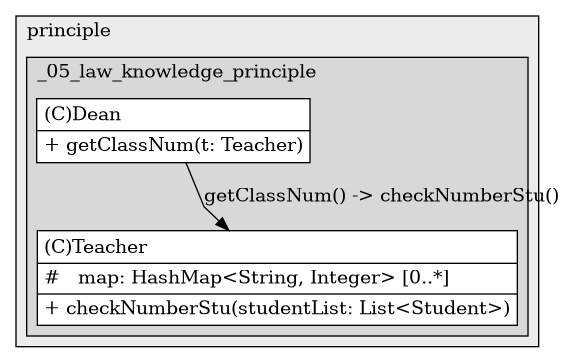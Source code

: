 @startuml

/' diagram meta data start
config=StructureConfiguration;
{
  "projectClassification": {
    "searchMode": "OpenProject", // OpenProject, AllProjects
    "includedProjects": "",
    "pathEndKeywords": "*.impl",
    "isClientPath": "",
    "isClientName": "",
    "isTestPath": "",
    "isTestName": "",
    "isMappingPath": "",
    "isMappingName": "",
    "isDataAccessPath": "",
    "isDataAccessName": "",
    "isDataStructurePath": "",
    "isDataStructureName": "",
    "isInterfaceStructuresPath": "",
    "isInterfaceStructuresName": "",
    "isEntryPointPath": "",
    "isEntryPointName": "",
    "treatFinalFieldsAsMandatory": false
  },
  "graphRestriction": {
    "classPackageExcludeFilter": "",
    "classPackageIncludeFilter": "",
    "classNameExcludeFilter": "",
    "classNameIncludeFilter": "",
    "methodNameExcludeFilter": "",
    "methodNameIncludeFilter": "",
    "removeByInheritance": "", // inheritance/annotation based filtering is done in a second step
    "removeByAnnotation": "",
    "removeByClassPackage": "", // cleanup the graph after inheritance/annotation based filtering is done
    "removeByClassName": "",
    "cutMappings": false,
    "cutEnum": true,
    "cutTests": true,
    "cutClient": true,
    "cutDataAccess": false,
    "cutInterfaceStructures": false,
    "cutDataStructures": false,
    "cutGetterAndSetter": true,
    "cutConstructors": true
  },
  "graphTraversal": {
    "forwardDepth": 6,
    "backwardDepth": 6,
    "classPackageExcludeFilter": "",
    "classPackageIncludeFilter": "",
    "classNameExcludeFilter": "",
    "classNameIncludeFilter": "",
    "methodNameExcludeFilter": "",
    "methodNameIncludeFilter": "",
    "hideMappings": false,
    "hideDataStructures": false,
    "hidePrivateMethods": true,
    "hideInterfaceCalls": true, // indirection: implementation -> interface (is hidden) -> implementation
    "onlyShowApplicationEntryPoints": false, // root node is included
    "useMethodCallsForStructureDiagram": "ForwardOnly" // ForwardOnly, BothDirections, No
  },
  "details": {
    "aggregation": "GroupByClass", // ByClass, GroupByClass, None
    "showClassGenericTypes": true,
    "showMethods": true,
    "showMethodParameterNames": true,
    "showMethodParameterTypes": true,
    "showMethodReturnType": true,
    "showPackageLevels": 2,
    "showDetailedClassStructure": true
  },
  "rootClass": "design.principle._05_law_knowledge_principle.error.Dean",
  "extensionCallbackMethod": "" // qualified.class.name#methodName - signature: public static String method(String)
}
diagram meta data end '/



digraph g {
    rankdir="TB"
    splines=polyline
    

'nodes 
subgraph cluster_1812041348 { 
   	label=principle
	labeljust=l
	fillcolor="#ececec"
	style=filled
   
   subgraph cluster_1893043921 { 
   	label=_05_law_knowledge_principle
	labeljust=l
	fillcolor="#d8d8d8"
	style=filled
   
   Dean1770305659[
	label=<<TABLE BORDER="1" CELLBORDER="0" CELLPADDING="4" CELLSPACING="0">
<TR><TD ALIGN="LEFT" >(C)Dean</TD></TR>
<HR/>
<TR><TD ALIGN="LEFT" >+ getClassNum(t: Teacher)</TD></TR>
</TABLE>>
	style=filled
	margin=0
	shape=plaintext
	fillcolor="#FFFFFF"
];

Teacher1770305659[
	label=<<TABLE BORDER="1" CELLBORDER="0" CELLPADDING="4" CELLSPACING="0">
<TR><TD ALIGN="LEFT" >(C)Teacher</TD></TR>
<HR/>
<TR><TD ALIGN="LEFT" >#   map: HashMap&lt;String, Integer&gt; [0..*]</TD></TR>
<HR/>
<TR><TD ALIGN="LEFT" >+ checkNumberStu(studentList: List&lt;Student&gt;)</TD></TR>
</TABLE>>
	style=filled
	margin=0
	shape=plaintext
	fillcolor="#FFFFFF"
];
} 
} 

'edges    
Dean1770305659 -> Teacher1770305659[label="getClassNum() -> checkNumberStu()"];
    
}
@enduml